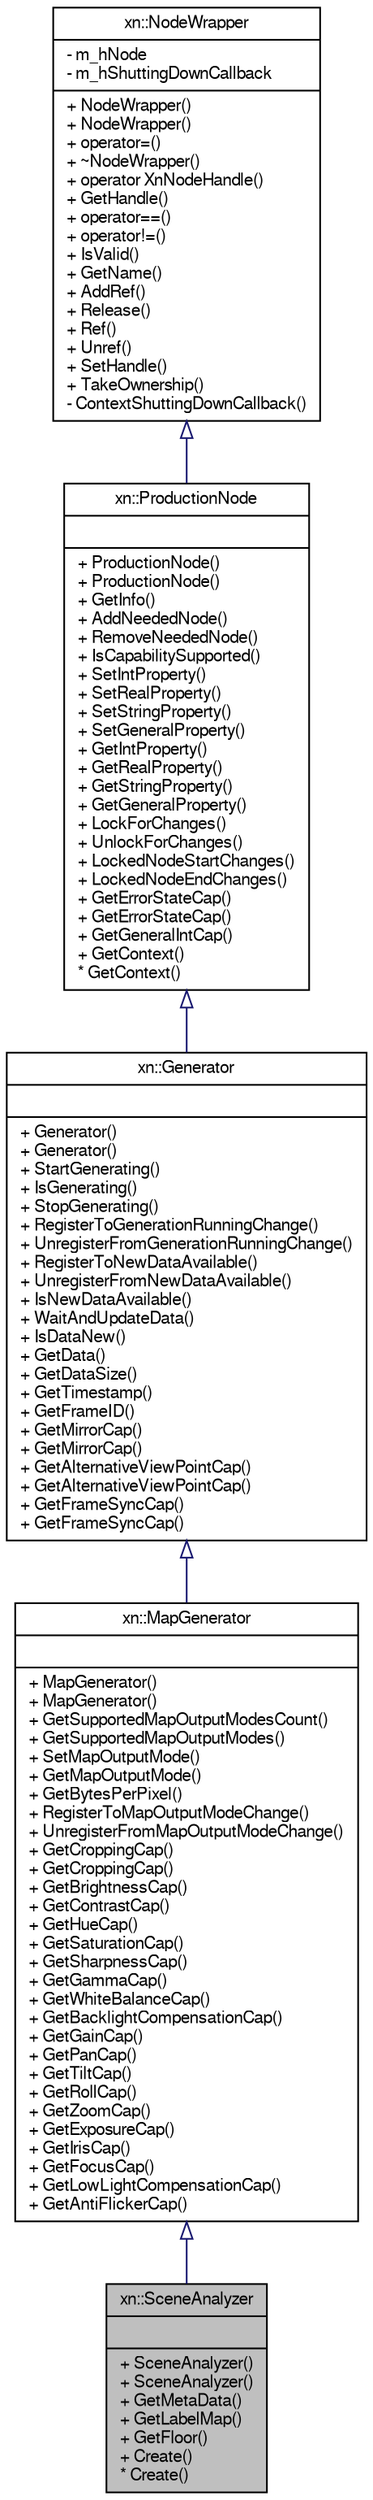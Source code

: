 digraph G
{
  edge [fontname="FreeSans",fontsize="10",labelfontname="FreeSans",labelfontsize="10"];
  node [fontname="FreeSans",fontsize="10",shape=record];
  Node1 [label="{xn::SceneAnalyzer\n||+ SceneAnalyzer()\l+ SceneAnalyzer()\l+ GetMetaData()\l+ GetLabelMap()\l+ GetFloor()\l+ Create()\l* Create()\l}",height=0.2,width=0.4,color="black", fillcolor="grey75", style="filled" fontcolor="black"];
  Node2 -> Node1 [dir=back,color="midnightblue",fontsize="10",style="solid",arrowtail="empty",fontname="FreeSans"];
  Node2 [label="{xn::MapGenerator\n||+ MapGenerator()\l+ MapGenerator()\l+ GetSupportedMapOutputModesCount()\l+ GetSupportedMapOutputModes()\l+ SetMapOutputMode()\l+ GetMapOutputMode()\l+ GetBytesPerPixel()\l+ RegisterToMapOutputModeChange()\l+ UnregisterFromMapOutputModeChange()\l+ GetCroppingCap()\l+ GetCroppingCap()\l+ GetBrightnessCap()\l+ GetContrastCap()\l+ GetHueCap()\l+ GetSaturationCap()\l+ GetSharpnessCap()\l+ GetGammaCap()\l+ GetWhiteBalanceCap()\l+ GetBacklightCompensationCap()\l+ GetGainCap()\l+ GetPanCap()\l+ GetTiltCap()\l+ GetRollCap()\l+ GetZoomCap()\l+ GetExposureCap()\l+ GetIrisCap()\l+ GetFocusCap()\l+ GetLowLightCompensationCap()\l+ GetAntiFlickerCap()\l}",height=0.2,width=0.4,color="black", fillcolor="white", style="filled",URL="$classxn_1_1_map_generator.html"];
  Node3 -> Node2 [dir=back,color="midnightblue",fontsize="10",style="solid",arrowtail="empty",fontname="FreeSans"];
  Node3 [label="{xn::Generator\n||+ Generator()\l+ Generator()\l+ StartGenerating()\l+ IsGenerating()\l+ StopGenerating()\l+ RegisterToGenerationRunningChange()\l+ UnregisterFromGenerationRunningChange()\l+ RegisterToNewDataAvailable()\l+ UnregisterFromNewDataAvailable()\l+ IsNewDataAvailable()\l+ WaitAndUpdateData()\l+ IsDataNew()\l+ GetData()\l+ GetDataSize()\l+ GetTimestamp()\l+ GetFrameID()\l+ GetMirrorCap()\l+ GetMirrorCap()\l+ GetAlternativeViewPointCap()\l+ GetAlternativeViewPointCap()\l+ GetFrameSyncCap()\l+ GetFrameSyncCap()\l}",height=0.2,width=0.4,color="black", fillcolor="white", style="filled",URL="$classxn_1_1_generator.html"];
  Node4 -> Node3 [dir=back,color="midnightblue",fontsize="10",style="solid",arrowtail="empty",fontname="FreeSans"];
  Node4 [label="{xn::ProductionNode\n||+ ProductionNode()\l+ ProductionNode()\l+ GetInfo()\l+ AddNeededNode()\l+ RemoveNeededNode()\l+ IsCapabilitySupported()\l+ SetIntProperty()\l+ SetRealProperty()\l+ SetStringProperty()\l+ SetGeneralProperty()\l+ GetIntProperty()\l+ GetRealProperty()\l+ GetStringProperty()\l+ GetGeneralProperty()\l+ LockForChanges()\l+ UnlockForChanges()\l+ LockedNodeStartChanges()\l+ LockedNodeEndChanges()\l+ GetErrorStateCap()\l+ GetErrorStateCap()\l+ GetGeneralIntCap()\l+ GetContext()\l* GetContext()\l}",height=0.2,width=0.4,color="black", fillcolor="white", style="filled",URL="$classxn_1_1_production_node.html"];
  Node5 -> Node4 [dir=back,color="midnightblue",fontsize="10",style="solid",arrowtail="empty",fontname="FreeSans"];
  Node5 [label="{xn::NodeWrapper\n|- m_hNode\l- m_hShuttingDownCallback\l|+ NodeWrapper()\l+ NodeWrapper()\l+ operator=()\l+ ~NodeWrapper()\l+ operator XnNodeHandle()\l+ GetHandle()\l+ operator==()\l+ operator!=()\l+ IsValid()\l+ GetName()\l+ AddRef()\l+ Release()\l+ Ref()\l+ Unref()\l+ SetHandle()\l+ TakeOwnership()\l- ContextShuttingDownCallback()\l}",height=0.2,width=0.4,color="black", fillcolor="white", style="filled",URL="$classxn_1_1_node_wrapper.html"];
}
